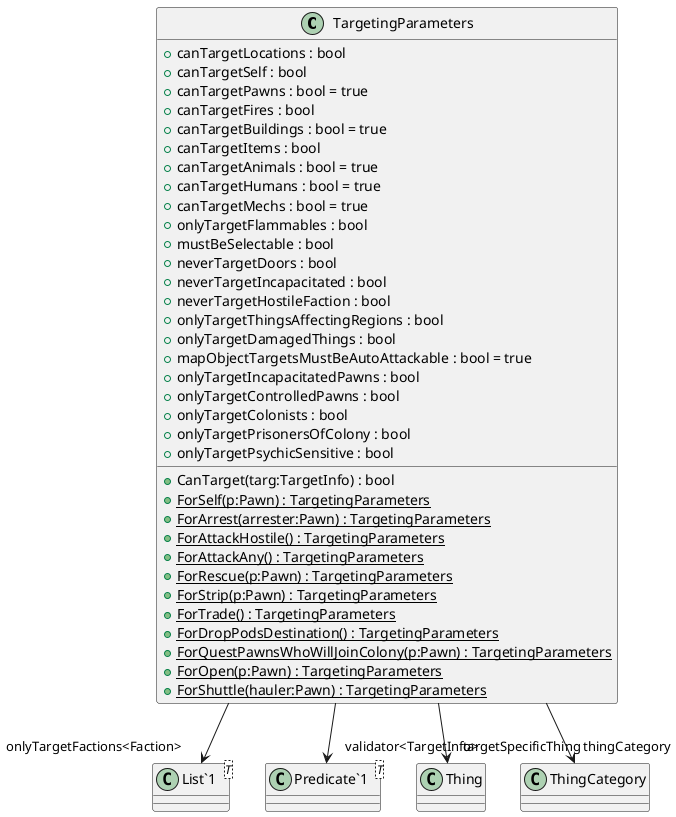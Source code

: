 @startuml
class TargetingParameters {
    + canTargetLocations : bool
    + canTargetSelf : bool
    + canTargetPawns : bool = true
    + canTargetFires : bool
    + canTargetBuildings : bool = true
    + canTargetItems : bool
    + canTargetAnimals : bool = true
    + canTargetHumans : bool = true
    + canTargetMechs : bool = true
    + onlyTargetFlammables : bool
    + mustBeSelectable : bool
    + neverTargetDoors : bool
    + neverTargetIncapacitated : bool
    + neverTargetHostileFaction : bool
    + onlyTargetThingsAffectingRegions : bool
    + onlyTargetDamagedThings : bool
    + mapObjectTargetsMustBeAutoAttackable : bool = true
    + onlyTargetIncapacitatedPawns : bool
    + onlyTargetControlledPawns : bool
    + onlyTargetColonists : bool
    + onlyTargetPrisonersOfColony : bool
    + onlyTargetPsychicSensitive : bool
    + CanTarget(targ:TargetInfo) : bool
    + {static} ForSelf(p:Pawn) : TargetingParameters
    + {static} ForArrest(arrester:Pawn) : TargetingParameters
    + {static} ForAttackHostile() : TargetingParameters
    + {static} ForAttackAny() : TargetingParameters
    + {static} ForRescue(p:Pawn) : TargetingParameters
    + {static} ForStrip(p:Pawn) : TargetingParameters
    + {static} ForTrade() : TargetingParameters
    + {static} ForDropPodsDestination() : TargetingParameters
    + {static} ForQuestPawnsWhoWillJoinColony(p:Pawn) : TargetingParameters
    + {static} ForOpen(p:Pawn) : TargetingParameters
    + {static} ForShuttle(hauler:Pawn) : TargetingParameters
}
class "List`1"<T> {
}
class "Predicate`1"<T> {
}
TargetingParameters --> "onlyTargetFactions<Faction>" "List`1"
TargetingParameters --> "validator<TargetInfo>" "Predicate`1"
TargetingParameters --> "targetSpecificThing" Thing
TargetingParameters --> "thingCategory" ThingCategory
@enduml
